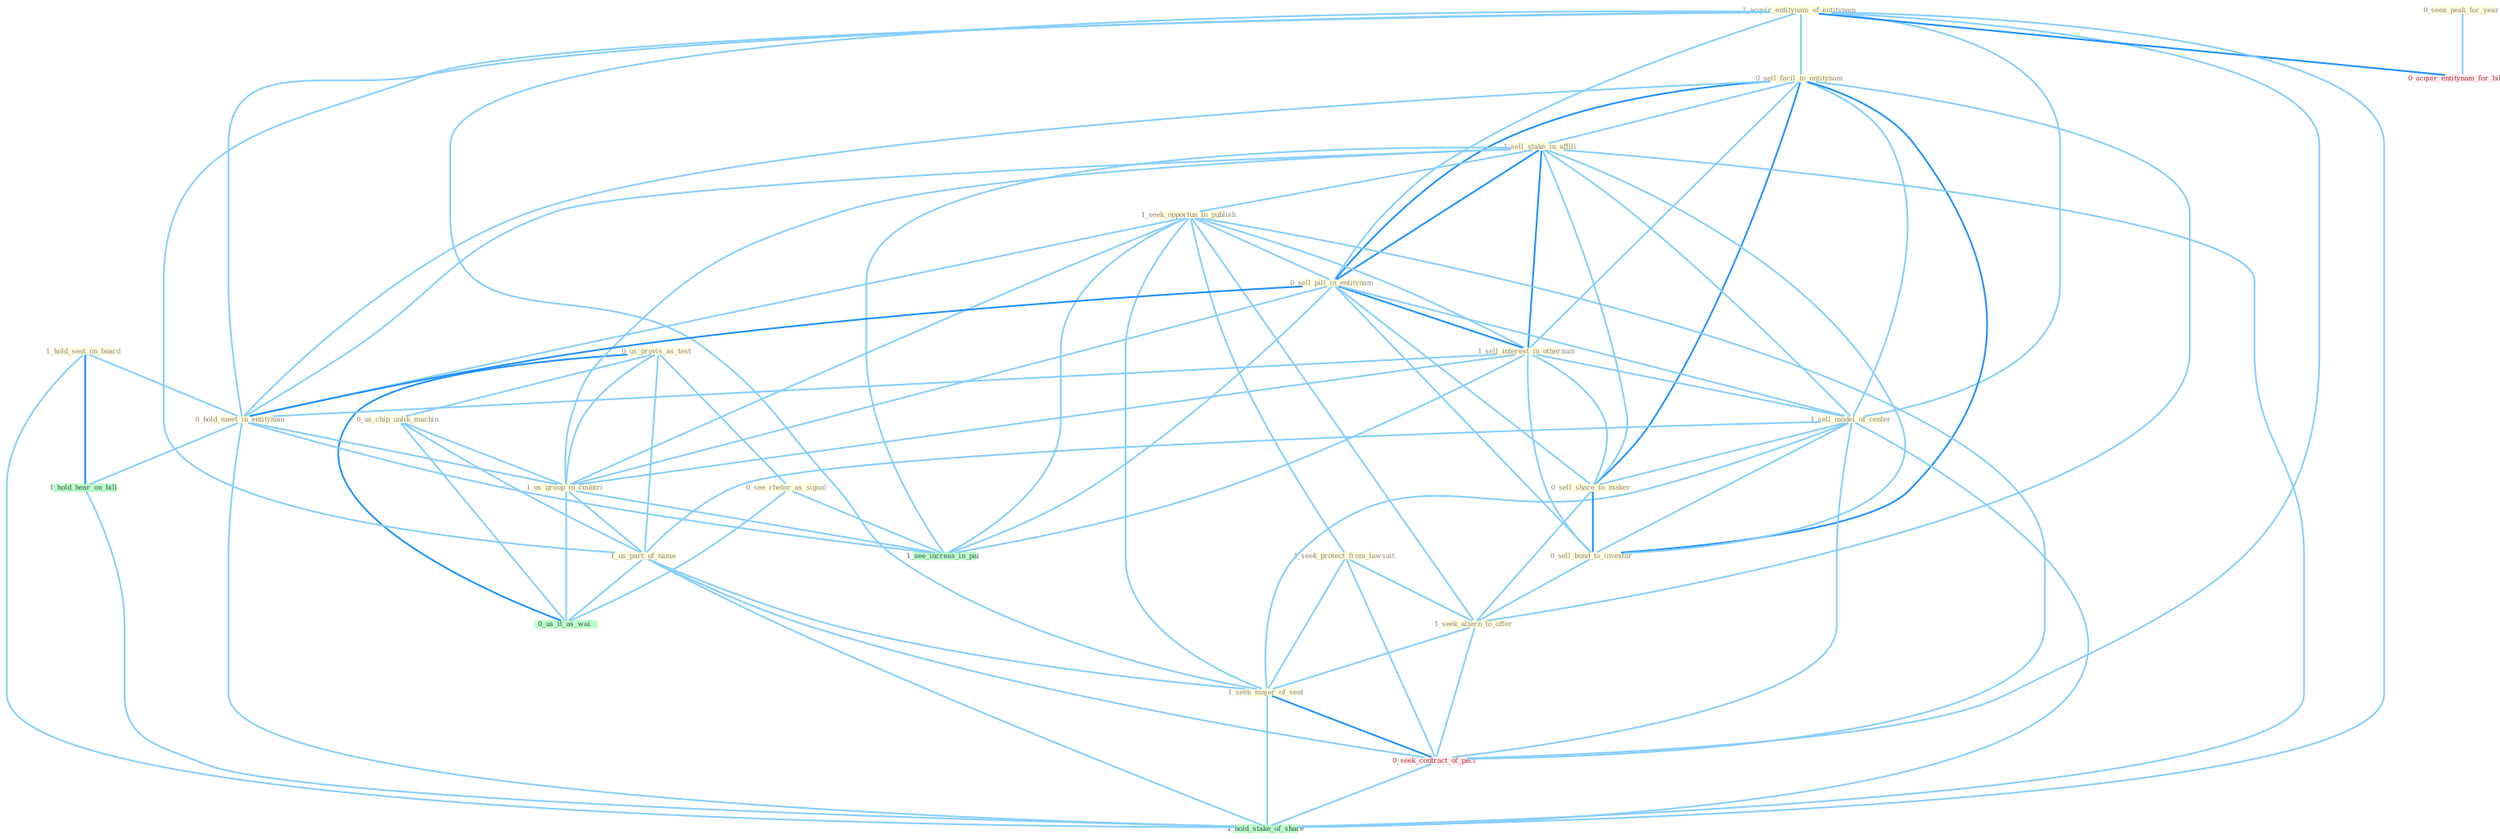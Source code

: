 Graph G{ 
    node
    [shape=polygon,style=filled,width=.5,height=.06,color="#BDFCC9",fixedsize=true,fontsize=4,
    fontcolor="#2f4f4f"];
    {node
    [color="#ffffe0", fontcolor="#8b7d6b"] "0_us_provis_as_test " "1_acquir_entitynam_of_entitynam " "1_hold_seat_on_board " "0_sell_facil_to_entitynam " "0_see_rhetor_as_signal " "0_us_chip_unlik_machin " "1_sell_stake_in_affili " "1_seek_opportun_in_publish " "0_sell_pill_in_entitynam " "1_sell_interest_in_othernum " "0_hold_meet_in_entitynam " "1_sell_model_of_center " "1_us_group_in_countri " "1_us_part_of_name " "0_seen_peak_for_year " "0_sell_share_to_maker " "0_sell_bond_to_investor " "1_seek_protect_from_lawsuit " "1_seek_altern_to_offer " "1_seek_major_of_seat "}
{node [color="#fff0f5", fontcolor="#b22222"] "0_seek_contract_of_pact " "0_acquir_entitynam_for_billion "}
edge [color="#B0E2FF"];

	"0_us_provis_as_test " -- "0_see_rhetor_as_signal " [w="1", color="#87cefa" ];
	"0_us_provis_as_test " -- "0_us_chip_unlik_machin " [w="1", color="#87cefa" ];
	"0_us_provis_as_test " -- "1_us_group_in_countri " [w="1", color="#87cefa" ];
	"0_us_provis_as_test " -- "1_us_part_of_name " [w="1", color="#87cefa" ];
	"0_us_provis_as_test " -- "0_us_it_as_wai " [w="2", color="#1e90ff" , len=0.8];
	"1_acquir_entitynam_of_entitynam " -- "0_sell_facil_to_entitynam " [w="1", color="#87cefa" ];
	"1_acquir_entitynam_of_entitynam " -- "0_sell_pill_in_entitynam " [w="1", color="#87cefa" ];
	"1_acquir_entitynam_of_entitynam " -- "0_hold_meet_in_entitynam " [w="1", color="#87cefa" ];
	"1_acquir_entitynam_of_entitynam " -- "1_sell_model_of_center " [w="1", color="#87cefa" ];
	"1_acquir_entitynam_of_entitynam " -- "1_us_part_of_name " [w="1", color="#87cefa" ];
	"1_acquir_entitynam_of_entitynam " -- "1_seek_major_of_seat " [w="1", color="#87cefa" ];
	"1_acquir_entitynam_of_entitynam " -- "0_seek_contract_of_pact " [w="1", color="#87cefa" ];
	"1_acquir_entitynam_of_entitynam " -- "0_acquir_entitynam_for_billion " [w="2", color="#1e90ff" , len=0.8];
	"1_acquir_entitynam_of_entitynam " -- "1_hold_stake_of_share " [w="1", color="#87cefa" ];
	"1_hold_seat_on_board " -- "0_hold_meet_in_entitynam " [w="1", color="#87cefa" ];
	"1_hold_seat_on_board " -- "1_hold_hear_on_bill " [w="2", color="#1e90ff" , len=0.8];
	"1_hold_seat_on_board " -- "1_hold_stake_of_share " [w="1", color="#87cefa" ];
	"0_sell_facil_to_entitynam " -- "1_sell_stake_in_affili " [w="1", color="#87cefa" ];
	"0_sell_facil_to_entitynam " -- "0_sell_pill_in_entitynam " [w="2", color="#1e90ff" , len=0.8];
	"0_sell_facil_to_entitynam " -- "1_sell_interest_in_othernum " [w="1", color="#87cefa" ];
	"0_sell_facil_to_entitynam " -- "0_hold_meet_in_entitynam " [w="1", color="#87cefa" ];
	"0_sell_facil_to_entitynam " -- "1_sell_model_of_center " [w="1", color="#87cefa" ];
	"0_sell_facil_to_entitynam " -- "0_sell_share_to_maker " [w="2", color="#1e90ff" , len=0.8];
	"0_sell_facil_to_entitynam " -- "0_sell_bond_to_investor " [w="2", color="#1e90ff" , len=0.8];
	"0_sell_facil_to_entitynam " -- "1_seek_altern_to_offer " [w="1", color="#87cefa" ];
	"0_see_rhetor_as_signal " -- "0_us_it_as_wai " [w="1", color="#87cefa" ];
	"0_see_rhetor_as_signal " -- "1_see_increas_in_pai " [w="1", color="#87cefa" ];
	"0_us_chip_unlik_machin " -- "1_us_group_in_countri " [w="1", color="#87cefa" ];
	"0_us_chip_unlik_machin " -- "1_us_part_of_name " [w="1", color="#87cefa" ];
	"0_us_chip_unlik_machin " -- "0_us_it_as_wai " [w="1", color="#87cefa" ];
	"1_sell_stake_in_affili " -- "1_seek_opportun_in_publish " [w="1", color="#87cefa" ];
	"1_sell_stake_in_affili " -- "0_sell_pill_in_entitynam " [w="2", color="#1e90ff" , len=0.8];
	"1_sell_stake_in_affili " -- "1_sell_interest_in_othernum " [w="2", color="#1e90ff" , len=0.8];
	"1_sell_stake_in_affili " -- "0_hold_meet_in_entitynam " [w="1", color="#87cefa" ];
	"1_sell_stake_in_affili " -- "1_sell_model_of_center " [w="1", color="#87cefa" ];
	"1_sell_stake_in_affili " -- "1_us_group_in_countri " [w="1", color="#87cefa" ];
	"1_sell_stake_in_affili " -- "0_sell_share_to_maker " [w="1", color="#87cefa" ];
	"1_sell_stake_in_affili " -- "0_sell_bond_to_investor " [w="1", color="#87cefa" ];
	"1_sell_stake_in_affili " -- "1_see_increas_in_pai " [w="1", color="#87cefa" ];
	"1_sell_stake_in_affili " -- "1_hold_stake_of_share " [w="1", color="#87cefa" ];
	"1_seek_opportun_in_publish " -- "0_sell_pill_in_entitynam " [w="1", color="#87cefa" ];
	"1_seek_opportun_in_publish " -- "1_sell_interest_in_othernum " [w="1", color="#87cefa" ];
	"1_seek_opportun_in_publish " -- "0_hold_meet_in_entitynam " [w="1", color="#87cefa" ];
	"1_seek_opportun_in_publish " -- "1_us_group_in_countri " [w="1", color="#87cefa" ];
	"1_seek_opportun_in_publish " -- "1_seek_protect_from_lawsuit " [w="1", color="#87cefa" ];
	"1_seek_opportun_in_publish " -- "1_seek_altern_to_offer " [w="1", color="#87cefa" ];
	"1_seek_opportun_in_publish " -- "1_seek_major_of_seat " [w="1", color="#87cefa" ];
	"1_seek_opportun_in_publish " -- "0_seek_contract_of_pact " [w="1", color="#87cefa" ];
	"1_seek_opportun_in_publish " -- "1_see_increas_in_pai " [w="1", color="#87cefa" ];
	"0_sell_pill_in_entitynam " -- "1_sell_interest_in_othernum " [w="2", color="#1e90ff" , len=0.8];
	"0_sell_pill_in_entitynam " -- "0_hold_meet_in_entitynam " [w="2", color="#1e90ff" , len=0.8];
	"0_sell_pill_in_entitynam " -- "1_sell_model_of_center " [w="1", color="#87cefa" ];
	"0_sell_pill_in_entitynam " -- "1_us_group_in_countri " [w="1", color="#87cefa" ];
	"0_sell_pill_in_entitynam " -- "0_sell_share_to_maker " [w="1", color="#87cefa" ];
	"0_sell_pill_in_entitynam " -- "0_sell_bond_to_investor " [w="1", color="#87cefa" ];
	"0_sell_pill_in_entitynam " -- "1_see_increas_in_pai " [w="1", color="#87cefa" ];
	"1_sell_interest_in_othernum " -- "0_hold_meet_in_entitynam " [w="1", color="#87cefa" ];
	"1_sell_interest_in_othernum " -- "1_sell_model_of_center " [w="1", color="#87cefa" ];
	"1_sell_interest_in_othernum " -- "1_us_group_in_countri " [w="1", color="#87cefa" ];
	"1_sell_interest_in_othernum " -- "0_sell_share_to_maker " [w="1", color="#87cefa" ];
	"1_sell_interest_in_othernum " -- "0_sell_bond_to_investor " [w="1", color="#87cefa" ];
	"1_sell_interest_in_othernum " -- "1_see_increas_in_pai " [w="1", color="#87cefa" ];
	"0_hold_meet_in_entitynam " -- "1_us_group_in_countri " [w="1", color="#87cefa" ];
	"0_hold_meet_in_entitynam " -- "1_see_increas_in_pai " [w="1", color="#87cefa" ];
	"0_hold_meet_in_entitynam " -- "1_hold_hear_on_bill " [w="1", color="#87cefa" ];
	"0_hold_meet_in_entitynam " -- "1_hold_stake_of_share " [w="1", color="#87cefa" ];
	"1_sell_model_of_center " -- "1_us_part_of_name " [w="1", color="#87cefa" ];
	"1_sell_model_of_center " -- "0_sell_share_to_maker " [w="1", color="#87cefa" ];
	"1_sell_model_of_center " -- "0_sell_bond_to_investor " [w="1", color="#87cefa" ];
	"1_sell_model_of_center " -- "1_seek_major_of_seat " [w="1", color="#87cefa" ];
	"1_sell_model_of_center " -- "0_seek_contract_of_pact " [w="1", color="#87cefa" ];
	"1_sell_model_of_center " -- "1_hold_stake_of_share " [w="1", color="#87cefa" ];
	"1_us_group_in_countri " -- "1_us_part_of_name " [w="1", color="#87cefa" ];
	"1_us_group_in_countri " -- "0_us_it_as_wai " [w="1", color="#87cefa" ];
	"1_us_group_in_countri " -- "1_see_increas_in_pai " [w="1", color="#87cefa" ];
	"1_us_part_of_name " -- "1_seek_major_of_seat " [w="1", color="#87cefa" ];
	"1_us_part_of_name " -- "0_seek_contract_of_pact " [w="1", color="#87cefa" ];
	"1_us_part_of_name " -- "0_us_it_as_wai " [w="1", color="#87cefa" ];
	"1_us_part_of_name " -- "1_hold_stake_of_share " [w="1", color="#87cefa" ];
	"0_seen_peak_for_year " -- "0_acquir_entitynam_for_billion " [w="1", color="#87cefa" ];
	"0_sell_share_to_maker " -- "0_sell_bond_to_investor " [w="2", color="#1e90ff" , len=0.8];
	"0_sell_share_to_maker " -- "1_seek_altern_to_offer " [w="1", color="#87cefa" ];
	"0_sell_bond_to_investor " -- "1_seek_altern_to_offer " [w="1", color="#87cefa" ];
	"1_seek_protect_from_lawsuit " -- "1_seek_altern_to_offer " [w="1", color="#87cefa" ];
	"1_seek_protect_from_lawsuit " -- "1_seek_major_of_seat " [w="1", color="#87cefa" ];
	"1_seek_protect_from_lawsuit " -- "0_seek_contract_of_pact " [w="1", color="#87cefa" ];
	"1_seek_altern_to_offer " -- "1_seek_major_of_seat " [w="1", color="#87cefa" ];
	"1_seek_altern_to_offer " -- "0_seek_contract_of_pact " [w="1", color="#87cefa" ];
	"1_seek_major_of_seat " -- "0_seek_contract_of_pact " [w="2", color="#1e90ff" , len=0.8];
	"1_seek_major_of_seat " -- "1_hold_stake_of_share " [w="1", color="#87cefa" ];
	"0_seek_contract_of_pact " -- "1_hold_stake_of_share " [w="1", color="#87cefa" ];
	"1_hold_hear_on_bill " -- "1_hold_stake_of_share " [w="1", color="#87cefa" ];
}
